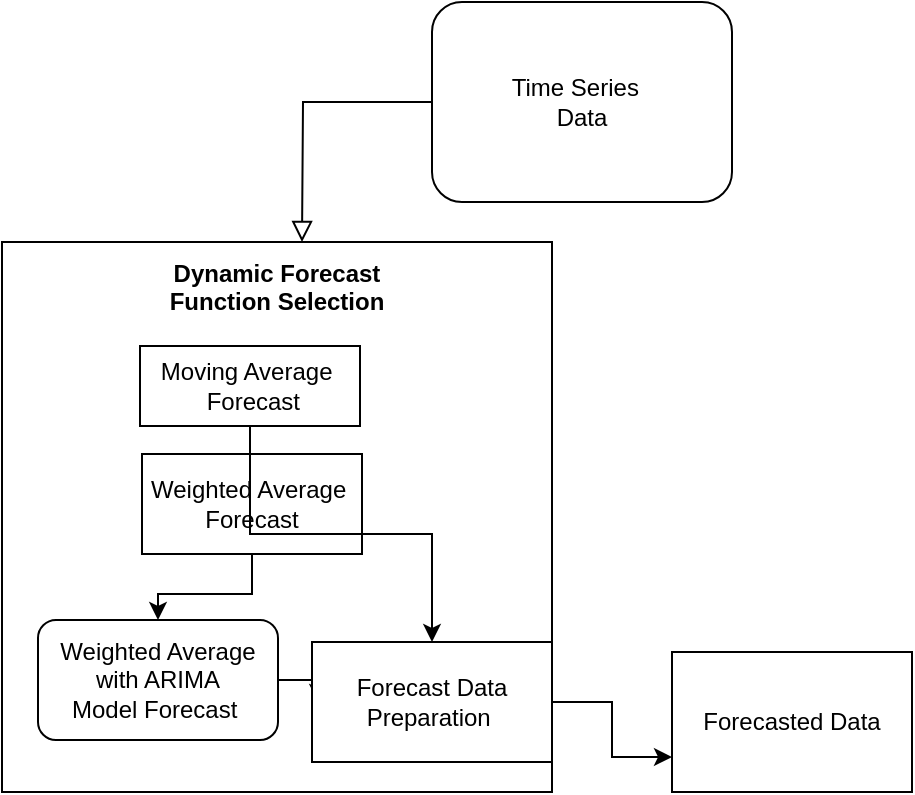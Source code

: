 <mxfile version="24.4.9" type="google">
  <diagram id="C5RBs43oDa-KdzZeNtuy" name="Page-1">
    <mxGraphModel grid="1" page="1" gridSize="10" guides="1" tooltips="1" connect="1" arrows="1" fold="1" pageScale="1" pageWidth="827" pageHeight="1169" math="0" shadow="0">
      <root>
        <mxCell id="WIyWlLk6GJQsqaUBKTNV-0" />
        <mxCell id="WIyWlLk6GJQsqaUBKTNV-1" parent="WIyWlLk6GJQsqaUBKTNV-0" />
        <mxCell id="WIyWlLk6GJQsqaUBKTNV-3" value="Time Series&amp;nbsp;&amp;nbsp;&lt;div&gt;&amp;nbsp;Data&amp;nbsp;&lt;/div&gt;" style="rounded=1;whiteSpace=wrap;html=1;fontSize=12;glass=0;strokeWidth=1;shadow=0;" vertex="1" parent="WIyWlLk6GJQsqaUBKTNV-1">
          <mxGeometry x="200" y="-80" width="150" height="100" as="geometry" />
        </mxCell>
        <mxCell id="d_gRsEGNQxoz7F7xaGpi-1" value="&lt;div&gt;&lt;b&gt;Dynamic Forecast&lt;/b&gt;&lt;div&gt;&lt;b&gt;Function Selection&lt;/b&gt;&lt;/div&gt;&lt;/div&gt;&lt;div&gt;&lt;b&gt;&lt;br&gt;&lt;/b&gt;&lt;/div&gt;&lt;div&gt;&lt;b&gt;&lt;br&gt;&lt;/b&gt;&lt;/div&gt;&lt;div&gt;&lt;b&gt;&lt;br&gt;&lt;/b&gt;&lt;/div&gt;&lt;div&gt;&lt;b&gt;&lt;br&gt;&lt;/b&gt;&lt;/div&gt;&lt;div&gt;&lt;b&gt;&lt;br&gt;&lt;/b&gt;&lt;/div&gt;&lt;div&gt;&lt;b&gt;&lt;br&gt;&lt;/b&gt;&lt;/div&gt;&lt;div&gt;&lt;b&gt;&lt;br&gt;&lt;/b&gt;&lt;/div&gt;&lt;div&gt;&lt;b&gt;&lt;br&gt;&lt;/b&gt;&lt;/div&gt;&lt;div&gt;&lt;b&gt;&lt;br&gt;&lt;/b&gt;&lt;/div&gt;&lt;div&gt;&lt;b&gt;&lt;br&gt;&lt;/b&gt;&lt;/div&gt;&lt;div&gt;&lt;b&gt;&lt;br&gt;&lt;/b&gt;&lt;/div&gt;&lt;div&gt;&lt;b&gt;&lt;br&gt;&lt;/b&gt;&lt;/div&gt;&lt;div&gt;&lt;b&gt;&lt;br&gt;&lt;/b&gt;&lt;/div&gt;&lt;div&gt;&lt;b&gt;&lt;br&gt;&lt;/b&gt;&lt;/div&gt;&lt;div&gt;&lt;b&gt;&lt;br&gt;&lt;/b&gt;&lt;/div&gt;&lt;div&gt;&lt;b&gt;&lt;br&gt;&lt;/b&gt;&lt;/div&gt;" style="whiteSpace=wrap;html=1;aspect=fixed;" vertex="1" parent="WIyWlLk6GJQsqaUBKTNV-1">
          <mxGeometry x="-15" y="40" width="275" height="275" as="geometry" />
        </mxCell>
        <mxCell id="d_gRsEGNQxoz7F7xaGpi-10" style="edgeStyle=orthogonalEdgeStyle;rounded=0;orthogonalLoop=1;jettySize=auto;html=1;exitX=0.5;exitY=1;exitDx=0;exitDy=0;" edge="1" parent="WIyWlLk6GJQsqaUBKTNV-1" source="d_gRsEGNQxoz7F7xaGpi-7" target="d_gRsEGNQxoz7F7xaGpi-9">
          <mxGeometry relative="1" as="geometry" />
        </mxCell>
        <mxCell id="d_gRsEGNQxoz7F7xaGpi-7" value="&lt;div&gt;Weighted Average&amp;nbsp;&lt;/div&gt;&lt;div&gt;Forecast&lt;/div&gt;" style="rounded=0;whiteSpace=wrap;html=1;" vertex="1" parent="WIyWlLk6GJQsqaUBKTNV-1">
          <mxGeometry x="55" y="146" width="110" height="50" as="geometry" />
        </mxCell>
        <mxCell id="d_gRsEGNQxoz7F7xaGpi-20" style="edgeStyle=orthogonalEdgeStyle;rounded=0;orthogonalLoop=1;jettySize=auto;html=1;" edge="1" parent="WIyWlLk6GJQsqaUBKTNV-1" source="d_gRsEGNQxoz7F7xaGpi-9" target="d_gRsEGNQxoz7F7xaGpi-16">
          <mxGeometry relative="1" as="geometry" />
        </mxCell>
        <mxCell id="d_gRsEGNQxoz7F7xaGpi-9" value="Weighted Average with ARIMA Model&amp;nbsp;Forecast&amp;nbsp;" style="rounded=1;whiteSpace=wrap;html=1;" vertex="1" parent="WIyWlLk6GJQsqaUBKTNV-1">
          <mxGeometry x="3" y="229" width="120" height="60" as="geometry" />
        </mxCell>
        <mxCell id="d_gRsEGNQxoz7F7xaGpi-21" style="edgeStyle=orthogonalEdgeStyle;rounded=0;orthogonalLoop=1;jettySize=auto;html=1;entryX=0.5;entryY=0;entryDx=0;entryDy=0;" edge="1" parent="WIyWlLk6GJQsqaUBKTNV-1" source="d_gRsEGNQxoz7F7xaGpi-11" target="d_gRsEGNQxoz7F7xaGpi-16">
          <mxGeometry relative="1" as="geometry" />
        </mxCell>
        <mxCell id="d_gRsEGNQxoz7F7xaGpi-11" value="&lt;div&gt;&lt;span style=&quot;background-color: initial;&quot;&gt;Moving Average&amp;nbsp;&lt;/span&gt;&lt;/div&gt;&lt;div&gt;&lt;span style=&quot;background-color: initial;&quot;&gt;&amp;nbsp;Forecast&lt;/span&gt;&lt;/div&gt;" style="rounded=0;whiteSpace=wrap;html=1;" vertex="1" parent="WIyWlLk6GJQsqaUBKTNV-1">
          <mxGeometry x="54" y="92" width="110" height="40" as="geometry" />
        </mxCell>
        <mxCell id="d_gRsEGNQxoz7F7xaGpi-13" value="" style="rounded=0;html=1;jettySize=auto;orthogonalLoop=1;fontSize=11;endArrow=block;endFill=0;endSize=8;strokeWidth=1;shadow=0;labelBackgroundColor=none;edgeStyle=orthogonalEdgeStyle;" edge="1" parent="WIyWlLk6GJQsqaUBKTNV-1" source="WIyWlLk6GJQsqaUBKTNV-3">
          <mxGeometry relative="1" as="geometry">
            <mxPoint x="200" y="-30" as="sourcePoint" />
            <mxPoint x="135" y="40" as="targetPoint" />
          </mxGeometry>
        </mxCell>
        <mxCell id="d_gRsEGNQxoz7F7xaGpi-15" value="&lt;br&gt;Forecasted Data&lt;div&gt;&lt;br&gt;&lt;/div&gt;" style="rounded=0;whiteSpace=wrap;html=1;container=1;" vertex="1" parent="WIyWlLk6GJQsqaUBKTNV-1">
          <mxGeometry x="320" y="245" width="120" height="70" as="geometry">
            <mxRectangle x="320" y="245" width="180" height="30" as="alternateBounds" />
          </mxGeometry>
        </mxCell>
        <mxCell id="d_gRsEGNQxoz7F7xaGpi-22" style="edgeStyle=orthogonalEdgeStyle;rounded=0;orthogonalLoop=1;jettySize=auto;html=1;entryX=0;entryY=0.75;entryDx=0;entryDy=0;" edge="1" parent="WIyWlLk6GJQsqaUBKTNV-1" source="d_gRsEGNQxoz7F7xaGpi-16" target="d_gRsEGNQxoz7F7xaGpi-15">
          <mxGeometry relative="1" as="geometry" />
        </mxCell>
        <mxCell id="d_gRsEGNQxoz7F7xaGpi-16" value="Forecast Data Preparation&amp;nbsp;" style="rounded=0;whiteSpace=wrap;html=1;" vertex="1" parent="WIyWlLk6GJQsqaUBKTNV-1">
          <mxGeometry x="140" y="240" width="120" height="60" as="geometry" />
        </mxCell>
      </root>
    </mxGraphModel>
  </diagram>
</mxfile>
